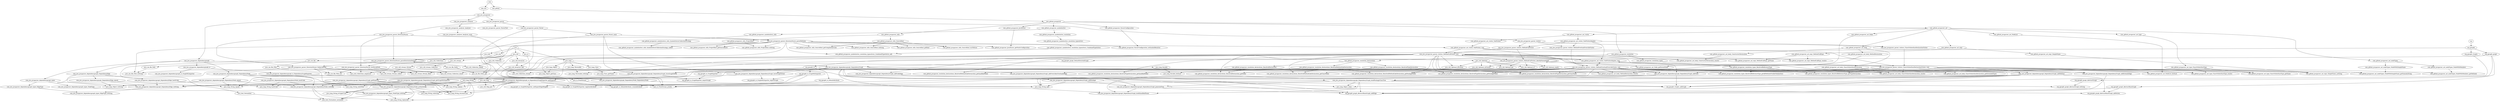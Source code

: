 digraph "" {
	com -> com_jwu	 [_graphml_id=1];
	com -> com_github	 [_graphml_id=45];
	com_jwu -> com_jwu_javaparser	 [_graphml_id=2];
	com_jwu_javaparser -> com_jwu_javaparser_parser	 [_graphml_id=3];
	com_jwu_javaparser -> com_jwu_javaparser_dependencygraph	 [_graphml_id=8];
	com_jwu_javaparser -> com_jwu_javaparser_analyser	 [_graphml_id=389];
	com_jwu_javaparser_parser -> com_jwu_javaparser_parser_ParserTest	 [_graphml_id=4];
	com_jwu_javaparser_parser -> com_jwu_javaparser_parser_visitors	 [_graphml_id=50];
	com_jwu_javaparser_parser -> com_jwu_javaparser_parser_DirectoryParser	 [_graphml_id=134];
	com_jwu_javaparser_parser -> com_jwu_javaparser_parser_Parser	 [_graphml_id=242];
	java -> java_text	 [_graphml_id=5];
	java -> java_lang	 [_graphml_id=13];
	java -> java_util	 [_graphml_id=54];
	java -> java_io	 [_graphml_id=70];
	java -> java_nio	 [_graphml_id=141];
	java_text -> java_text_Normalizer	 [_graphml_id=6];
	java_text_Normalizer -> java_text_Normalizer_normalize	 [_graphml_id=7];
	com_jwu_javaparser_dependencygraph -> com_jwu_javaparser_dependencygraph_types	 [_graphml_id=9];
	com_jwu_javaparser_dependencygraph -> com_jwu_javaparser_dependencygraph_DependencyNode	 [_graphml_id=18];
	com_jwu_javaparser_dependencygraph -> com_jwu_javaparser_dependencygraph_DependencyGraph	 [_graphml_id=100];
	com_jwu_javaparser_dependencygraph -> com_jwu_javaparser_dependencygraph_DependencyEdge	 [_graphml_id=300];
	com_jwu_javaparser_dependencygraph -> com_jwu_javaparser_dependencygraph_io	 [_graphml_id=310];
	com_jwu_javaparser_dependencygraph_types -> com_jwu_javaparser_dependencygraph_types_NodeType	 [_graphml_id=10];
	com_jwu_javaparser_dependencygraph_types -> com_jwu_javaparser_dependencygraph_types_EdgeType	 [_graphml_id=379];
	com_jwu_javaparser_dependencygraph_types_NodeType -> com_jwu_javaparser_dependencygraph_types_NodeType_toString	 [_graphml_id=11];
	com_jwu_javaparser_dependencygraph_types_NodeType_toString -> java_text_Normalizer_normalize	 [_graphml_id=12];
	com_jwu_javaparser_dependencygraph_types_NodeType_toString -> java_lang_String_replaceAll	 [_graphml_id=16];
	java_lang -> java_lang_String	 [_graphml_id=14];
	java_lang -> java_lang_Object	 [_graphml_id=38];
	java_lang -> java_lang_Throwable	 [_graphml_id=74];
	java_lang -> java_lang_Class	 [_graphml_id=90];
	java_lang -> java_lang_Iterable	 [_graphml_id=369];
	java_lang_String -> java_lang_String_replaceAll	 [_graphml_id=15];
	java_lang_String -> java_lang_String_split	 [_graphml_id=17];
	java_lang_String -> java_lang_String_substring	 [_graphml_id=28];
	java_lang_String -> java_lang_String_toUpperCase	 [_graphml_id=30];
	java_lang_String -> java_lang_String_toLowerCase	 [_graphml_id=32];
	java_lang_String -> java_lang_String_hashCode	 [_graphml_id=36];
	java_lang_String -> java_lang_String_equals	 [_graphml_id=43];
	java_lang_String -> java_lang_String_endsWith	 [_graphml_id=146];
	java_lang_String -> java_lang_String_replace	 [_graphml_id=297];
	com_jwu_javaparser_dependencygraph_DependencyNode -> com_jwu_javaparser_dependencygraph_DependencyNode_DependencyNode	 [_graphml_id=19];
	com_jwu_javaparser_dependencygraph_DependencyNode -> com_jwu_javaparser_dependencygraph_DependencyNode_toString	 [_graphml_id=21];
	com_jwu_javaparser_dependencygraph_DependencyNode -> com_jwu_javaparser_dependencygraph_DependencyNode_prettyString	 [_graphml_id=24];
	com_jwu_javaparser_dependencygraph_DependencyNode -> com_jwu_javaparser_dependencygraph_DependencyNode_hashCode	 [_graphml_id=34];
	com_jwu_javaparser_dependencygraph_DependencyNode -> com_jwu_javaparser_dependencygraph_DependencyNode_equals	 [_graphml_id=40];
	com_jwu_javaparser_dependencygraph_DependencyNode_DependencyNode -> java_lang_String_split	 [_graphml_id=20];
	com_jwu_javaparser_dependencygraph_DependencyNode_toString -> java_text_Normalizer_normalize	 [_graphml_id=22];
	com_jwu_javaparser_dependencygraph_DependencyNode_toString -> java_lang_String_replaceAll	 [_graphml_id=23];
	com_jwu_javaparser_dependencygraph_DependencyNode_prettyString -> java_text_Normalizer_normalize	 [_graphml_id=26];
	com_jwu_javaparser_dependencygraph_DependencyNode_prettyString -> com_jwu_javaparser_dependencygraph_types_NodeType_toString	 [_graphml_id=25];
	com_jwu_javaparser_dependencygraph_DependencyNode_prettyString -> java_lang_String_replaceAll	 [_graphml_id=27];
	com_jwu_javaparser_dependencygraph_DependencyNode_prettyString -> java_lang_String_substring	 [_graphml_id=29];
	com_jwu_javaparser_dependencygraph_DependencyNode_prettyString -> java_lang_String_toUpperCase	 [_graphml_id=31];
	com_jwu_javaparser_dependencygraph_DependencyNode_prettyString -> java_lang_String_toLowerCase	 [_graphml_id=33];
	com_jwu_javaparser_dependencygraph_DependencyNode_hashCode -> com_jwu_javaparser_dependencygraph_DependencyNode_toString	 [_graphml_id=35];
	com_jwu_javaparser_dependencygraph_DependencyNode_hashCode -> java_lang_String_hashCode	 [_graphml_id=37];
	java_lang_Object -> java_lang_Object_toString	 [_graphml_id=39];
	java_lang_Object -> java_lang_Object_getClass	 [_graphml_id=88];
	java_lang_Object -> java_lang_Object_clone	 [_graphml_id=270];
	com_jwu_javaparser_dependencygraph_DependencyNode_equals -> com_jwu_javaparser_dependencygraph_DependencyNode_toString	 [_graphml_id=42];
	com_jwu_javaparser_dependencygraph_DependencyNode_equals -> java_lang_Object_toString	 [_graphml_id=41];
	com_jwu_javaparser_dependencygraph_DependencyNode_equals -> java_lang_String_equals	 [_graphml_id=44];
	com_github -> com_github_javaparser	 [_graphml_id=46];
	com_github_javaparser -> com_github_javaparser_ast	 [_graphml_id=47];
	com_github_javaparser -> com_github_javaparser_resolution	 [_graphml_id=83];
	com_github_javaparser -> com_github_javaparser_symbolsolver	 [_graphml_id=169];
	com_github_javaparser -> com_github_javaparser_utils	 [_graphml_id=183];
	com_github_javaparser -> com_github_javaparser_JavaParser	 [_graphml_id=194];
	com_github_javaparser -> com_github_javaparser_ParserConfiguration	 [_graphml_id=197];
	com_github_javaparser_ast -> com_github_javaparser_ast_Node	 [_graphml_id=48];
	com_github_javaparser_ast -> com_github_javaparser_ast_visitor	 [_graphml_id=65];
	com_github_javaparser_ast -> com_github_javaparser_ast_expr	 [_graphml_id=77];
	com_github_javaparser_ast -> com_github_javaparser_ast_body	 [_graphml_id=103];
	com_github_javaparser_ast -> com_github_javaparser_ast_nodeTypes	 [_graphml_id=209];
	com_github_javaparser_ast -> com_github_javaparser_ast_type	 [_graphml_id=219];
	com_github_javaparser_ast -> com_github_javaparser_ast_NodeList	 [_graphml_id=234];
	com_github_javaparser_ast_Node -> com_github_javaparser_ast_Node_getParentNode	 [_graphml_id=49];
	com_jwu_javaparser_parser_visitors -> com_jwu_javaparser_parser_visitors_MethodCallVisitor	 [_graphml_id=51];
	com_jwu_javaparser_parser_visitors -> com_jwu_javaparser_parser_visitors_ClassOrInterfaceDeclarationVisitor	 [_graphml_id=205];
	com_jwu_javaparser_parser_visitors -> com_jwu_javaparser_parser_visitors_MethodOverloadOverrideVisitor	 [_graphml_id=340];
	com_jwu_javaparser_parser_visitors_MethodCallVisitor -> com_jwu_javaparser_parser_visitors_MethodCallVisitor_identifyParentNode	 [_graphml_id=52];
	com_jwu_javaparser_parser_visitors_MethodCallVisitor -> com_jwu_javaparser_parser_visitors_MethodCallVisitor_visit	 [_graphml_id=68];
	com_jwu_javaparser_parser_visitors_MethodCallVisitor_identifyParentNode -> com_github_javaparser_ast_Node_getParentNode	 [_graphml_id=53];
	com_jwu_javaparser_parser_visitors_MethodCallVisitor_identifyParentNode -> com_jwu_javaparser_parser_visitors_MethodCallVisitor_identifyParentNode	 [_graphml_id=62];
	com_jwu_javaparser_parser_visitors_MethodCallVisitor_identifyParentNode -> java_util_Optional_isPresent	 [_graphml_id=57];
	com_jwu_javaparser_parser_visitors_MethodCallVisitor_identifyParentNode -> java_util_Optional_get	 [_graphml_id=59];
	com_jwu_javaparser_parser_visitors_MethodCallVisitor_identifyParentNode -> java_util_Optional_of	 [_graphml_id=61];
	com_jwu_javaparser_parser_visitors_MethodCallVisitor_identifyParentNode -> java_util_Optional_empty	 [_graphml_id=64];
	java_util -> java_util_Optional	 [_graphml_id=55];
	java_util -> java_util_Collections	 [_graphml_id=132];
	java_util -> java_util_stream	 [_graphml_id=137];
	java_util -> java_util_Collection	 [_graphml_id=166];
	java_util -> java_util_ArrayList	 [_graphml_id=244];
	java_util -> java_util_Map	 [_graphml_id=333];
	java_util_Optional -> java_util_Optional_isPresent	 [_graphml_id=56];
	java_util_Optional -> java_util_Optional_get	 [_graphml_id=58];
	java_util_Optional -> java_util_Optional_of	 [_graphml_id=60];
	java_util_Optional -> java_util_Optional_empty	 [_graphml_id=63];
	java_util_Optional -> java_util_Optional_ifPresent	 [_graphml_id=125];
	com_github_javaparser_ast_visitor -> com_github_javaparser_ast_visitor_VoidVisitorAdapter	 [_graphml_id=66];
	com_github_javaparser_ast_visitor -> com_github_javaparser_ast_visitor_VoidVisitor	 [_graphml_id=129];
	com_github_javaparser_ast_visitor_VoidVisitorAdapter -> com_jwu_javaparser_parser_visitors_MethodCallVisitor	 [_graphml_id=127];
	com_github_javaparser_ast_visitor_VoidVisitorAdapter -> com_github_javaparser_ast_visitor_VoidVisitorAdapter_visit	 [_graphml_id=67];
	com_github_javaparser_ast_visitor_VoidVisitorAdapter -> com_jwu_javaparser_parser_visitors_ClassOrInterfaceDeclarationVisitor	 [_graphml_id=237];
	com_github_javaparser_ast_visitor_VoidVisitorAdapter -> com_jwu_javaparser_parser_visitors_MethodOverloadOverrideVisitor	 [_graphml_id=375];
	com_github_javaparser_ast_visitor_VoidVisitorAdapter_visit -> com_jwu_javaparser_parser_visitors_MethodCallVisitor_visit	 [_graphml_id=128];
	com_github_javaparser_ast_visitor_VoidVisitorAdapter_visit -> com_jwu_javaparser_parser_visitors_ClassOrInterfaceDeclarationVisitor_visit	 [_graphml_id=238];
	com_github_javaparser_ast_visitor_VoidVisitorAdapter_visit -> com_jwu_javaparser_parser_visitors_MethodOverloadOverrideVisitor_visit	 [_graphml_id=376];
	com_jwu_javaparser_parser_visitors_MethodCallVisitor_visit -> com_jwu_javaparser_parser_visitors_MethodCallVisitor_identifyParentNode	 [_graphml_id=124];
	com_jwu_javaparser_parser_visitors_MethodCallVisitor_visit -> com_github_javaparser_ast_visitor_VoidVisitorAdapter_visit	 [_graphml_id=69];
	com_jwu_javaparser_parser_visitors_MethodCallVisitor_visit -> java_io_PrintStream_println	 [_graphml_id=73];
	com_jwu_javaparser_parser_visitors_MethodCallVisitor_visit -> java_lang_Throwable_toString	 [_graphml_id=76];
	com_jwu_javaparser_parser_visitors_MethodCallVisitor_visit -> com_github_javaparser_ast_expr_MethodCallExpr_getName	 [_graphml_id=80];
	com_jwu_javaparser_parser_visitors_MethodCallVisitor_visit -> com_github_javaparser_ast_expr_MethodCallExpr_resolve	 [_graphml_id=82];
	com_jwu_javaparser_parser_visitors_MethodCallVisitor_visit -> com_github_javaparser_resolution_declarations_ResolvedMethodLikeDeclaration_getQualifiedName	 [_graphml_id=87];
	com_jwu_javaparser_parser_visitors_MethodCallVisitor_visit -> java_lang_Object_getClass	 [_graphml_id=89];
	com_jwu_javaparser_parser_visitors_MethodCallVisitor_visit -> java_lang_Class_getName	 [_graphml_id=92];
	com_jwu_javaparser_parser_visitors_MethodCallVisitor_visit -> com_github_javaparser_resolution_declarations_ResolvedDeclaration_getName	 [_graphml_id=95];
	com_jwu_javaparser_parser_visitors_MethodCallVisitor_visit -> com_github_javaparser_resolution_declarations_ResolvedMethodLikeDeclaration_getClassName	 [_graphml_id=97];
	com_jwu_javaparser_parser_visitors_MethodCallVisitor_visit -> com_github_javaparser_resolution_declarations_ResolvedMethodLikeDeclaration_getPackageName	 [_graphml_id=99];
	com_jwu_javaparser_parser_visitors_MethodCallVisitor_visit -> com_jwu_javaparser_dependencygraph_DependencyGraph_addMethod	 [_graphml_id=102];
	com_jwu_javaparser_parser_visitors_MethodCallVisitor_visit -> com_github_javaparser_ast_body_ConstructorDeclaration_resolve	 [_graphml_id=106];
	com_jwu_javaparser_parser_visitors_MethodCallVisitor_visit -> com_jwu_javaparser_dependencygraph_DependencyGraph_addCallsEdge	 [_graphml_id=108];
	com_jwu_javaparser_parser_visitors_MethodCallVisitor_visit -> com_github_javaparser_ast_body_ClassOrInterfaceDeclaration_resolve	 [_graphml_id=111];
	com_jwu_javaparser_parser_visitors_MethodCallVisitor_visit -> com_github_javaparser_resolution_declarations_ResolvedTypeDeclaration_getPackageName	 [_graphml_id=114];
	com_jwu_javaparser_parser_visitors_MethodCallVisitor_visit -> com_github_javaparser_resolution_declarations_ResolvedTypeDeclaration_getClassName	 [_graphml_id=116];
	com_jwu_javaparser_parser_visitors_MethodCallVisitor_visit -> com_jwu_javaparser_dependencygraph_DependencyGraph_addClass	 [_graphml_id=118];
	com_jwu_javaparser_parser_visitors_MethodCallVisitor_visit -> com_github_javaparser_resolution_declarations_ResolvedTypeDeclaration_getQualifiedName	 [_graphml_id=120];
	com_jwu_javaparser_parser_visitors_MethodCallVisitor_visit -> com_github_javaparser_ast_body_MethodDeclaration_resolve	 [_graphml_id=123];
	com_jwu_javaparser_parser_visitors_MethodCallVisitor_visit -> java_util_Optional_ifPresent	 [_graphml_id=126];
	java_io -> java_io_PrintStream	 [_graphml_id=71];
	java_io_PrintStream -> java_io_PrintStream_println	 [_graphml_id=72];
	java_lang_Throwable -> java_lang_Throwable_toString	 [_graphml_id=75];
	com_github_javaparser_ast_expr -> com_github_javaparser_ast_expr_MethodCallExpr	 [_graphml_id=78];
	com_github_javaparser_ast_expr -> com_github_javaparser_ast_expr_SimpleName	 [_graphml_id=223];
	com_github_javaparser_ast_expr_MethodCallExpr -> com_github_javaparser_ast_expr_MethodCallExpr_getName	 [_graphml_id=79];
	com_github_javaparser_ast_expr_MethodCallExpr -> com_github_javaparser_ast_expr_MethodCallExpr_resolve	 [_graphml_id=81];
	com_github_javaparser_resolution -> com_github_javaparser_resolution_declarations	 [_graphml_id=84];
	com_github_javaparser_resolution -> com_github_javaparser_resolution_types	 [_graphml_id=228];
	com_github_javaparser_resolution_declarations -> com_github_javaparser_resolution_declarations_ResolvedMethodLikeDeclaration	 [_graphml_id=85];
	com_github_javaparser_resolution_declarations -> com_github_javaparser_resolution_declarations_ResolvedDeclaration	 [_graphml_id=93];
	com_github_javaparser_resolution_declarations -> com_github_javaparser_resolution_declarations_ResolvedTypeDeclaration	 [_graphml_id=112];
	com_github_javaparser_resolution_declarations_ResolvedMethodLikeDeclaration -> com_github_javaparser_resolution_declarations_ResolvedMethodLikeDeclaration_getQualifiedName	 [_graphml_id=86];
	com_github_javaparser_resolution_declarations_ResolvedMethodLikeDeclaration -> com_github_javaparser_resolution_declarations_ResolvedMethodLikeDeclaration_getClassName	 [_graphml_id=96];
	com_github_javaparser_resolution_declarations_ResolvedMethodLikeDeclaration -> com_github_javaparser_resolution_declarations_ResolvedMethodLikeDeclaration_getPackageName	 [_graphml_id=98];
	java_lang_Class -> java_lang_Class_getName	 [_graphml_id=91];
	com_github_javaparser_resolution_declarations_ResolvedDeclaration -> com_github_javaparser_resolution_declarations_ResolvedDeclaration_getName	 [_graphml_id=94];
	com_jwu_javaparser_dependencygraph_DependencyGraph -> com_jwu_javaparser_dependencygraph_DependencyGraph_addMethod	 [_graphml_id=101];
	com_jwu_javaparser_dependencygraph_DependencyGraph -> com_jwu_javaparser_dependencygraph_DependencyGraph_addCallsEdge	 [_graphml_id=107];
	com_jwu_javaparser_dependencygraph_DependencyGraph -> com_jwu_javaparser_dependencygraph_DependencyGraph_addClass	 [_graphml_id=117];
	com_jwu_javaparser_dependencygraph_DependencyGraph -> com_jwu_javaparser_dependencygraph_DependencyGraph_addExtendsEdge	 [_graphml_id=232];
	com_jwu_javaparser_dependencygraph_DependencyGraph -> com_jwu_javaparser_dependencygraph_DependencyGraph_SaveGraphToFile	 [_graphml_id=250];
	com_jwu_javaparser_dependencygraph_DependencyGraph -> com_jwu_javaparser_dependencygraph_DependencyGraph_SaveGraphToGml	 [_graphml_id=252];
	com_jwu_javaparser_dependencygraph_DependencyGraph -> com_jwu_javaparser_dependencygraph_DependencyGraph_buildQualifiedName	 [_graphml_id=254];
	com_jwu_javaparser_dependencygraph_DependencyGraph -> com_jwu_javaparser_dependencygraph_DependencyGraph_generateTree	 [_graphml_id=255];
	com_jwu_javaparser_dependencygraph_DependencyGraph -> com_jwu_javaparser_dependencygraph_DependencyGraph_addPackage	 [_graphml_id=264];
	com_jwu_javaparser_dependencygraph_DependencyGraph -> com_jwu_javaparser_dependencygraph_DependencyGraph_buildPackageClassTree	 [_graphml_id=271];
	com_jwu_javaparser_dependencygraph_DependencyGraph -> com_jwu_javaparser_dependencygraph_DependencyGraph_addOverridesOverloadsEdge	 [_graphml_id=293];
	com_jwu_javaparser_dependencygraph_DependencyGraph -> com_jwu_javaparser_dependencygraph_DependencyGraph_getGraphMLExporter	 [_graphml_id=295];
	com_jwu_javaparser_dependencygraph_DependencyGraph -> com_jwu_javaparser_dependencygraph_DependencyGraph_getExporter	 [_graphml_id=304];
	com_jwu_javaparser_dependencygraph_DependencyGraph_addMethod -> java_lang_String_split	 [_graphml_id=284];
	com_jwu_javaparser_dependencygraph_DependencyGraph_addMethod -> com_jwu_javaparser_dependencygraph_DependencyGraph_buildQualifiedName	 [_graphml_id=288];
	com_jwu_javaparser_dependencygraph_DependencyGraph_addMethod -> org_jgrapht_graph_AbstractBaseGraph_addVertex	 [_graphml_id=287];
	com_jwu_javaparser_dependencygraph_DependencyGraph_addMethod -> org_jgrapht_graph_AbstractBaseGraph_addEdge	 [_graphml_id=289];
	com_jwu_javaparser_dependencygraph_DependencyGraph_addMethod -> org_jgrapht_Graphs_addGraph	 [_graphml_id=290];
	com_jwu_javaparser_dependencygraph_DependencyGraph_addMethod -> java_lang_Object_clone	 [_graphml_id=285];
	com_jwu_javaparser_dependencygraph_DependencyGraph_addMethod -> com_jwu_javaparser_dependencygraph_DependencyGraph_buildPackageClassTree	 [_graphml_id=286];
	com_github_javaparser_ast_body -> com_github_javaparser_ast_body_ConstructorDeclaration	 [_graphml_id=104];
	com_github_javaparser_ast_body -> com_github_javaparser_ast_body_ClassOrInterfaceDeclaration	 [_graphml_id=109];
	com_github_javaparser_ast_body -> com_github_javaparser_ast_body_MethodDeclaration	 [_graphml_id=121];
	com_github_javaparser_ast_body_ConstructorDeclaration -> com_github_javaparser_ast_body_ConstructorDeclaration_resolve	 [_graphml_id=105];
	com_jwu_javaparser_dependencygraph_DependencyGraph_addCallsEdge -> org_jgrapht_graph_AbstractBaseGraph_addEdge	 [_graphml_id=291];
	com_github_javaparser_ast_body_ClassOrInterfaceDeclaration -> com_github_javaparser_ast_body_ClassOrInterfaceDeclaration_resolve	 [_graphml_id=110];
	com_github_javaparser_ast_body_ClassOrInterfaceDeclaration -> com_github_javaparser_ast_body_ClassOrInterfaceDeclaration_getExtendedTypes	 [_graphml_id=217];
	com_github_javaparser_resolution_declarations_ResolvedTypeDeclaration -> com_github_javaparser_resolution_declarations_ResolvedTypeDeclaration_getPackageName	 [_graphml_id=113];
	com_github_javaparser_resolution_declarations_ResolvedTypeDeclaration -> com_github_javaparser_resolution_declarations_ResolvedTypeDeclaration_getClassName	 [_graphml_id=115];
	com_github_javaparser_resolution_declarations_ResolvedTypeDeclaration -> com_github_javaparser_resolution_declarations_ResolvedTypeDeclaration_getQualifiedName	 [_graphml_id=119];
	com_jwu_javaparser_dependencygraph_DependencyGraph_addClass -> java_lang_String_split	 [_graphml_id=281];
	com_jwu_javaparser_dependencygraph_DependencyGraph_addClass -> org_jgrapht_Graphs_addGraph	 [_graphml_id=283];
	com_jwu_javaparser_dependencygraph_DependencyGraph_addClass -> com_jwu_javaparser_dependencygraph_DependencyGraph_buildPackageClassTree	 [_graphml_id=282];
	com_github_javaparser_ast_body_MethodDeclaration -> com_github_javaparser_ast_body_MethodDeclaration_resolve	 [_graphml_id=122];
	com_github_javaparser_ast_visitor_VoidVisitor -> com_github_javaparser_ast_visitor_VoidVisitor_visit	 [_graphml_id=130];
	com_github_javaparser_ast_visitor_VoidVisitor_visit -> com_jwu_javaparser_parser_visitors_MethodCallVisitor_visit	 [_graphml_id=131];
	com_github_javaparser_ast_visitor_VoidVisitor_visit -> com_jwu_javaparser_parser_visitors_ClassOrInterfaceDeclarationVisitor_visit	 [_graphml_id=239];
	com_github_javaparser_ast_visitor_VoidVisitor_visit -> com_jwu_javaparser_parser_visitors_MethodOverloadOverrideVisitor_visit	 [_graphml_id=377];
	java_util_Collections -> java_util_Collections_emptyList	 [_graphml_id=133];
	com_jwu_javaparser_parser_DirectoryParser -> com_jwu_javaparser_parser_DirectoryParser_listJarsAtPath	 [_graphml_id=135];
	com_jwu_javaparser_parser_DirectoryParser -> com_jwu_javaparser_parser_DirectoryParser_listDirsAtPath	 [_graphml_id=156];
	com_jwu_javaparser_parser_DirectoryParser -> com_jwu_javaparser_parser_DirectoryParser_parseDirectoriesForJars	 [_graphml_id=162];
	com_jwu_javaparser_parser_DirectoryParser -> com_jwu_javaparser_parser_DirectoryParser_parseMethods	 [_graphml_id=174];
	com_jwu_javaparser_parser_DirectoryParser_listJarsAtPath -> java_util_Collections_emptyList	 [_graphml_id=136];
	com_jwu_javaparser_parser_DirectoryParser_listJarsAtPath -> java_util_stream_Collectors_toList	 [_graphml_id=140];
	com_jwu_javaparser_parser_DirectoryParser_listJarsAtPath -> java_nio_file_Path_toString	 [_graphml_id=145];
	com_jwu_javaparser_parser_DirectoryParser_listJarsAtPath -> java_lang_String_endsWith	 [_graphml_id=147];
	com_jwu_javaparser_parser_DirectoryParser_listJarsAtPath -> java_nio_file_Files_list	 [_graphml_id=150];
	com_jwu_javaparser_parser_DirectoryParser_listJarsAtPath -> java_util_stream_Stream_filter	 [_graphml_id=153];
	com_jwu_javaparser_parser_DirectoryParser_listJarsAtPath -> java_util_stream_Stream_collect	 [_graphml_id=155];
	java_util_stream -> java_util_stream_Collectors	 [_graphml_id=138];
	java_util_stream -> java_util_stream_Stream	 [_graphml_id=151];
	java_util_stream_Collectors -> java_util_stream_Collectors_toList	 [_graphml_id=139];
	java_nio -> java_nio_file	 [_graphml_id=142];
	java_nio_file -> java_nio_file_Path	 [_graphml_id=143];
	java_nio_file -> java_nio_file_Files	 [_graphml_id=148];
	java_nio_file -> java_nio_file_Paths	 [_graphml_id=240];
	java_nio_file_Path -> java_nio_file_Path_toString	 [_graphml_id=144];
	java_nio_file_Files -> java_nio_file_Files_list	 [_graphml_id=149];
	java_util_stream_Stream -> java_util_stream_Stream_filter	 [_graphml_id=152];
	java_util_stream_Stream -> java_util_stream_Stream_collect	 [_graphml_id=154];
	com_jwu_javaparser_parser_DirectoryParser_listDirsAtPath -> java_util_Collections_emptyList	 [_graphml_id=157];
	com_jwu_javaparser_parser_DirectoryParser_listDirsAtPath -> java_util_stream_Collectors_toList	 [_graphml_id=158];
	com_jwu_javaparser_parser_DirectoryParser_listDirsAtPath -> java_nio_file_Files_list	 [_graphml_id=159];
	com_jwu_javaparser_parser_DirectoryParser_listDirsAtPath -> java_util_stream_Stream_filter	 [_graphml_id=160];
	com_jwu_javaparser_parser_DirectoryParser_listDirsAtPath -> java_util_stream_Stream_collect	 [_graphml_id=161];
	com_jwu_javaparser_parser_DirectoryParser_parseDirectoriesForJars -> com_jwu_javaparser_parser_DirectoryParser_listJarsAtPath	 [_graphml_id=163];
	com_jwu_javaparser_parser_DirectoryParser_parseDirectoriesForJars -> com_jwu_javaparser_parser_DirectoryParser_listDirsAtPath	 [_graphml_id=164];
	com_jwu_javaparser_parser_DirectoryParser_parseDirectoriesForJars -> com_jwu_javaparser_parser_DirectoryParser_parseDirectoriesForJars	 [_graphml_id=165];
	com_jwu_javaparser_parser_DirectoryParser_parseDirectoriesForJars -> java_util_Collection_addAll	 [_graphml_id=168];
	java_util_Collection -> java_util_Collection_addAll	 [_graphml_id=167];
	java_util_Collection -> java_util_Collection_stream	 [_graphml_id=365];
	com_github_javaparser_symbolsolver -> com_github_javaparser_symbolsolver_resolution	 [_graphml_id=170];
	com_github_javaparser_symbolsolver -> com_github_javaparser_symbolsolver_utils	 [_graphml_id=179];
	com_github_javaparser_symbolsolver_resolution -> com_github_javaparser_symbolsolver_resolution_typesolvers	 [_graphml_id=171];
	com_github_javaparser_symbolsolver_resolution_typesolvers -> com_github_javaparser_symbolsolver_resolution_typesolvers_CombinedTypeSolver	 [_graphml_id=172];
	com_github_javaparser_symbolsolver_resolution_typesolvers_CombinedTypeSolver -> com_github_javaparser_symbolsolver_resolution_typesolvers_CombinedTypeSolver_add	 [_graphml_id=173];
	com_jwu_javaparser_parser_DirectoryParser_parseMethods -> java_io_PrintStream_println	 [_graphml_id=177];
	com_jwu_javaparser_parser_DirectoryParser_parseMethods -> com_github_javaparser_ast_visitor_VoidVisitor_visit	 [_graphml_id=202];
	com_jwu_javaparser_parser_DirectoryParser_parseMethods -> java_nio_file_Path_toString	 [_graphml_id=176];
	com_jwu_javaparser_parser_DirectoryParser_parseMethods -> com_jwu_javaparser_parser_DirectoryParser_parseDirectoriesForJars	 [_graphml_id=178];
	com_jwu_javaparser_parser_DirectoryParser_parseMethods -> com_github_javaparser_symbolsolver_resolution_typesolvers_CombinedTypeSolver_add	 [_graphml_id=175];
	com_jwu_javaparser_parser_DirectoryParser_parseMethods -> com_github_javaparser_symbolsolver_utils_SymbolSolverCollectionStrategy_collect	 [_graphml_id=182];
	com_jwu_javaparser_parser_DirectoryParser_parseMethods -> com_github_javaparser_utils_ProjectRoot_toString	 [_graphml_id=186];
	com_jwu_javaparser_parser_DirectoryParser_parseMethods -> com_github_javaparser_utils_SourceRoot_toString	 [_graphml_id=189];
	com_jwu_javaparser_parser_DirectoryParser_parseMethods -> com_github_javaparser_utils_SourceRoot_getRoot	 [_graphml_id=191];
	com_jwu_javaparser_parser_DirectoryParser_parseMethods -> com_github_javaparser_utils_ProjectRoot_getSourceRoots	 [_graphml_id=193];
	com_jwu_javaparser_parser_DirectoryParser_parseMethods -> com_github_javaparser_JavaParser_getStaticConfiguration	 [_graphml_id=196];
	com_jwu_javaparser_parser_DirectoryParser_parseMethods -> com_github_javaparser_ParserConfiguration_setSymbolResolver	 [_graphml_id=199];
	com_jwu_javaparser_parser_DirectoryParser_parseMethods -> com_github_javaparser_utils_SourceRoot_tryToParse	 [_graphml_id=201];
	com_jwu_javaparser_parser_DirectoryParser_parseMethods -> com_github_javaparser_utils_SourceRoot_getCompilationUnits	 [_graphml_id=204];
	com_github_javaparser_symbolsolver_utils -> com_github_javaparser_symbolsolver_utils_SymbolSolverCollectionStrategy	 [_graphml_id=180];
	com_github_javaparser_symbolsolver_utils_SymbolSolverCollectionStrategy -> com_github_javaparser_symbolsolver_utils_SymbolSolverCollectionStrategy_collect	 [_graphml_id=181];
	com_github_javaparser_utils -> com_github_javaparser_utils_ProjectRoot	 [_graphml_id=184];
	com_github_javaparser_utils -> com_github_javaparser_utils_SourceRoot	 [_graphml_id=187];
	com_github_javaparser_utils_ProjectRoot -> com_github_javaparser_utils_ProjectRoot_toString	 [_graphml_id=185];
	com_github_javaparser_utils_ProjectRoot -> com_github_javaparser_utils_ProjectRoot_getSourceRoots	 [_graphml_id=192];
	com_github_javaparser_utils_SourceRoot -> com_github_javaparser_utils_SourceRoot_toString	 [_graphml_id=188];
	com_github_javaparser_utils_SourceRoot -> com_github_javaparser_utils_SourceRoot_getRoot	 [_graphml_id=190];
	com_github_javaparser_utils_SourceRoot -> com_github_javaparser_utils_SourceRoot_tryToParse	 [_graphml_id=200];
	com_github_javaparser_utils_SourceRoot -> com_github_javaparser_utils_SourceRoot_getCompilationUnits	 [_graphml_id=203];
	com_github_javaparser_JavaParser -> com_github_javaparser_JavaParser_getStaticConfiguration	 [_graphml_id=195];
	com_github_javaparser_ParserConfiguration -> com_github_javaparser_ParserConfiguration_setSymbolResolver	 [_graphml_id=198];
	com_jwu_javaparser_parser_visitors_ClassOrInterfaceDeclarationVisitor -> com_jwu_javaparser_parser_visitors_ClassOrInterfaceDeclarationVisitor_visit	 [_graphml_id=206];
	com_jwu_javaparser_parser_visitors_ClassOrInterfaceDeclarationVisitor_visit -> com_github_javaparser_ast_visitor_VoidVisitorAdapter_visit	 [_graphml_id=208];
	com_jwu_javaparser_parser_visitors_ClassOrInterfaceDeclarationVisitor_visit -> java_io_PrintStream_println	 [_graphml_id=207];
	com_jwu_javaparser_parser_visitors_ClassOrInterfaceDeclarationVisitor_visit -> com_github_javaparser_ast_body_ClassOrInterfaceDeclaration_resolve	 [_graphml_id=213];
	com_jwu_javaparser_parser_visitors_ClassOrInterfaceDeclarationVisitor_visit -> com_github_javaparser_resolution_declarations_ResolvedTypeDeclaration_getPackageName	 [_graphml_id=214];
	com_jwu_javaparser_parser_visitors_ClassOrInterfaceDeclarationVisitor_visit -> com_github_javaparser_resolution_declarations_ResolvedTypeDeclaration_getClassName	 [_graphml_id=215];
	com_jwu_javaparser_parser_visitors_ClassOrInterfaceDeclarationVisitor_visit -> com_jwu_javaparser_dependencygraph_DependencyGraph_addClass	 [_graphml_id=216];
	com_jwu_javaparser_parser_visitors_ClassOrInterfaceDeclarationVisitor_visit -> com_github_javaparser_ast_nodeTypes_NodeWithSimpleName_getNameAsString	 [_graphml_id=212];
	com_jwu_javaparser_parser_visitors_ClassOrInterfaceDeclarationVisitor_visit -> com_github_javaparser_ast_body_ClassOrInterfaceDeclaration_getExtendedTypes	 [_graphml_id=218];
	com_jwu_javaparser_parser_visitors_ClassOrInterfaceDeclarationVisitor_visit -> com_github_javaparser_ast_type_ClassOrInterfaceType_getName	 [_graphml_id=222];
	com_jwu_javaparser_parser_visitors_ClassOrInterfaceDeclarationVisitor_visit -> com_github_javaparser_ast_expr_SimpleName_asString	 [_graphml_id=225];
	com_jwu_javaparser_parser_visitors_ClassOrInterfaceDeclarationVisitor_visit -> com_github_javaparser_ast_type_ClassOrInterfaceType_resolve	 [_graphml_id=227];
	com_jwu_javaparser_parser_visitors_ClassOrInterfaceDeclarationVisitor_visit -> com_github_javaparser_resolution_types_ResolvedReferenceType_getTypeDeclaration	 [_graphml_id=231];
	com_jwu_javaparser_parser_visitors_ClassOrInterfaceDeclarationVisitor_visit -> com_jwu_javaparser_dependencygraph_DependencyGraph_addExtendsEdge	 [_graphml_id=233];
	com_jwu_javaparser_parser_visitors_ClassOrInterfaceDeclarationVisitor_visit -> com_github_javaparser_ast_NodeList_forEach	 [_graphml_id=236];
	com_github_javaparser_ast_nodeTypes -> com_github_javaparser_ast_nodeTypes_NodeWithSimpleName	 [_graphml_id=210];
	com_github_javaparser_ast_nodeTypes -> com_github_javaparser_ast_nodeTypes_NodeWithMembers	 [_graphml_id=349];
	com_github_javaparser_ast_nodeTypes_NodeWithSimpleName -> com_github_javaparser_ast_nodeTypes_NodeWithSimpleName_getNameAsString	 [_graphml_id=211];
	com_github_javaparser_ast_type -> com_github_javaparser_ast_type_ClassOrInterfaceType	 [_graphml_id=220];
	com_github_javaparser_ast_type_ClassOrInterfaceType -> com_github_javaparser_ast_type_ClassOrInterfaceType_getName	 [_graphml_id=221];
	com_github_javaparser_ast_type_ClassOrInterfaceType -> com_github_javaparser_ast_type_ClassOrInterfaceType_resolve	 [_graphml_id=226];
	com_github_javaparser_ast_expr_SimpleName -> com_github_javaparser_ast_expr_SimpleName_asString	 [_graphml_id=224];
	com_github_javaparser_resolution_types -> com_github_javaparser_resolution_types_ResolvedReferenceType	 [_graphml_id=229];
	com_github_javaparser_resolution_types_ResolvedReferenceType -> com_github_javaparser_resolution_types_ResolvedReferenceType_getTypeDeclaration	 [_graphml_id=230];
	com_github_javaparser_resolution_types_ResolvedReferenceType -> com_github_javaparser_resolution_types_ResolvedReferenceType_getAllMethodsVisibleToInheritors	 [_graphml_id=372];
	com_jwu_javaparser_dependencygraph_DependencyGraph_addExtendsEdge -> org_jgrapht_graph_AbstractBaseGraph_addEdge	 [_graphml_id=292];
	com_github_javaparser_ast_NodeList -> com_github_javaparser_ast_NodeList_forEach	 [_graphml_id=235];
	java_nio_file_Paths -> java_nio_file_Paths_get	 [_graphml_id=241];
	com_jwu_javaparser_parser_Parser -> java_nio_file_Paths_get	 [_graphml_id=243];
	com_jwu_javaparser_parser_Parser -> java_util_ArrayList_add	 [_graphml_id=246];
	com_jwu_javaparser_parser_Parser -> com_jwu_javaparser_parser_Parser_main	 [_graphml_id=247];
	java_util_ArrayList -> java_util_ArrayList_add	 [_graphml_id=245];
	com_jwu_javaparser_parser_Parser_main -> com_jwu_javaparser_parser_DirectoryParser_parseMethods	 [_graphml_id=249];
	com_jwu_javaparser_parser_Parser_main -> java_nio_file_Paths_get	 [_graphml_id=248];
	com_jwu_javaparser_parser_Parser_main -> com_jwu_javaparser_dependencygraph_DependencyGraph_SaveGraphToFile	 [_graphml_id=251];
	com_jwu_javaparser_parser_Parser_main -> com_jwu_javaparser_dependencygraph_DependencyGraph_SaveGraphToGml	 [_graphml_id=253];
	com_jwu_javaparser_dependencygraph_DependencyGraph_SaveGraphToFile -> com_jwu_javaparser_dependencygraph_DependencyGraph_getExporter	 [_graphml_id=318];
	com_jwu_javaparser_dependencygraph_DependencyGraph_SaveGraphToFile -> org_jgrapht_io_GraphExporter_exportGraph	 [_graphml_id=321];
	com_jwu_javaparser_dependencygraph_DependencyGraph_SaveGraphToGml -> com_jwu_javaparser_dependencygraph_io_DependencyGraphExporter_getExporter	 [_graphml_id=313];
	com_jwu_javaparser_dependencygraph_DependencyGraph_SaveGraphToGml -> org_jgrapht_io_GraphMLExporter_exportGraph	 [_graphml_id=317];
	com_jwu_javaparser_dependencygraph_DependencyGraph_generateTree -> com_jwu_javaparser_dependencygraph_DependencyGraph_buildQualifiedName	 [_graphml_id=256];
	com_jwu_javaparser_dependencygraph_DependencyGraph_generateTree -> org_jgrapht_graph_AbstractBaseGraph_addVertex	 [_graphml_id=261];
	com_jwu_javaparser_dependencygraph_DependencyGraph_generateTree -> org_jgrapht_graph_AbstractBaseGraph_addEdge	 [_graphml_id=263];
	org -> org_jgrapht	 [_graphml_id=257];
	org_jgrapht -> org_jgrapht_graph	 [_graphml_id=258];
	org_jgrapht -> org_jgrapht_Graphs	 [_graphml_id=267];
	org_jgrapht -> org_jgrapht_io	 [_graphml_id=314];
	org_jgrapht_graph -> org_jgrapht_graph_AbstractBaseGraph	 [_graphml_id=259];
	org_jgrapht_graph -> org_jgrapht_graph_AbstractGraph	 [_graphml_id=276];
	org_jgrapht_graph -> org_jgrapht_graph_DefaultDirectedGraph	 [_graphml_id=322];
	org_jgrapht_graph_AbstractBaseGraph -> org_jgrapht_graph_AbstractBaseGraph_addVertex	 [_graphml_id=260];
	org_jgrapht_graph_AbstractBaseGraph -> org_jgrapht_graph_AbstractBaseGraph_addEdge	 [_graphml_id=262];
	com_jwu_javaparser_dependencygraph_DependencyGraph_addPackage -> java_lang_String_split	 [_graphml_id=265];
	com_jwu_javaparser_dependencygraph_DependencyGraph_addPackage -> com_jwu_javaparser_dependencygraph_DependencyGraph_generateTree	 [_graphml_id=266];
	com_jwu_javaparser_dependencygraph_DependencyGraph_addPackage -> org_jgrapht_Graphs_addGraph	 [_graphml_id=269];
	org_jgrapht_Graphs -> org_jgrapht_Graphs_addGraph	 [_graphml_id=268];
	com_jwu_javaparser_dependencygraph_DependencyGraph_buildPackageClassTree -> java_io_PrintStream_println	 [_graphml_id=274];
	com_jwu_javaparser_dependencygraph_DependencyGraph_buildPackageClassTree -> com_jwu_javaparser_dependencygraph_DependencyGraph_buildQualifiedName	 [_graphml_id=273];
	com_jwu_javaparser_dependencygraph_DependencyGraph_buildPackageClassTree -> com_jwu_javaparser_dependencygraph_DependencyGraph_generateTree	 [_graphml_id=275];
	com_jwu_javaparser_dependencygraph_DependencyGraph_buildPackageClassTree -> org_jgrapht_graph_AbstractBaseGraph_addEdge	 [_graphml_id=280];
	com_jwu_javaparser_dependencygraph_DependencyGraph_buildPackageClassTree -> org_jgrapht_Graphs_addGraph	 [_graphml_id=279];
	com_jwu_javaparser_dependencygraph_DependencyGraph_buildPackageClassTree -> java_lang_Object_clone	 [_graphml_id=272];
	com_jwu_javaparser_dependencygraph_DependencyGraph_buildPackageClassTree -> org_jgrapht_graph_AbstractGraph_toString	 [_graphml_id=278];
	org_jgrapht_graph_AbstractGraph -> org_jgrapht_graph_AbstractGraph_toString	 [_graphml_id=277];
	com_jwu_javaparser_dependencygraph_DependencyGraph_addOverridesOverloadsEdge -> org_jgrapht_graph_AbstractBaseGraph_addEdge	 [_graphml_id=294];
	com_jwu_javaparser_dependencygraph_DependencyGraph_getGraphMLExporter -> com_jwu_javaparser_dependencygraph_DependencyNode_toString	 [_graphml_id=296];
	com_jwu_javaparser_dependencygraph_DependencyGraph_getGraphMLExporter -> com_jwu_javaparser_dependencygraph_DependencyNode_prettyString	 [_graphml_id=299];
	com_jwu_javaparser_dependencygraph_DependencyGraph_getGraphMLExporter -> java_lang_String_toLowerCase	 [_graphml_id=303];
	com_jwu_javaparser_dependencygraph_DependencyGraph_getGraphMLExporter -> java_lang_String_replace	 [_graphml_id=298];
	com_jwu_javaparser_dependencygraph_DependencyGraph_getGraphMLExporter -> com_jwu_javaparser_dependencygraph_DependencyEdge_toString	 [_graphml_id=302];
	com_jwu_javaparser_dependencygraph_DependencyEdge -> com_jwu_javaparser_dependencygraph_DependencyEdge_toString	 [_graphml_id=301];
	com_jwu_javaparser_dependencygraph_DependencyEdge -> com_jwu_javaparser_dependencygraph_DependencyEdge_hashCode	 [_graphml_id=382];
	com_jwu_javaparser_dependencygraph_DependencyEdge -> com_jwu_javaparser_dependencygraph_DependencyEdge_equals	 [_graphml_id=385];
	com_jwu_javaparser_dependencygraph_DependencyEdge_toString -> com_jwu_javaparser_dependencygraph_types_EdgeType_toString	 [_graphml_id=381];
	com_jwu_javaparser_dependencygraph_DependencyGraph_getExporter -> com_jwu_javaparser_dependencygraph_DependencyNode_toString	 [_graphml_id=305];
	com_jwu_javaparser_dependencygraph_DependencyGraph_getExporter -> com_jwu_javaparser_dependencygraph_DependencyNode_prettyString	 [_graphml_id=307];
	com_jwu_javaparser_dependencygraph_DependencyGraph_getExporter -> java_lang_String_toLowerCase	 [_graphml_id=309];
	com_jwu_javaparser_dependencygraph_DependencyGraph_getExporter -> java_lang_String_replace	 [_graphml_id=306];
	com_jwu_javaparser_dependencygraph_DependencyGraph_getExporter -> com_jwu_javaparser_dependencygraph_DependencyEdge_toString	 [_graphml_id=308];
	com_jwu_javaparser_dependencygraph_io -> com_jwu_javaparser_dependencygraph_io_DependencyGraphExporter	 [_graphml_id=311];
	com_jwu_javaparser_dependencygraph_io -> com_jwu_javaparser_dependencygraph_io_GraphMLImporter	 [_graphml_id=378];
	com_jwu_javaparser_dependencygraph_io_DependencyGraphExporter -> com_jwu_javaparser_dependencygraph_io_DependencyGraphExporter_getExporter	 [_graphml_id=312];
	com_jwu_javaparser_dependencygraph_io_DependencyGraphExporter_getExporter -> com_jwu_javaparser_dependencygraph_types_NodeType_toString	 [_graphml_id=329];
	com_jwu_javaparser_dependencygraph_io_DependencyGraphExporter_getExporter -> com_jwu_javaparser_dependencygraph_DependencyNode_toString	 [_graphml_id=324];
	com_jwu_javaparser_dependencygraph_io_DependencyGraphExporter_getExporter -> com_jwu_javaparser_dependencygraph_DependencyNode_prettyString	 [_graphml_id=326];
	com_jwu_javaparser_dependencygraph_io_DependencyGraphExporter_getExporter -> java_lang_String_toLowerCase	 [_graphml_id=328];
	com_jwu_javaparser_dependencygraph_io_DependencyGraphExporter_getExporter -> java_lang_String_replace	 [_graphml_id=325];
	com_jwu_javaparser_dependencygraph_io_DependencyGraphExporter_getExporter -> com_jwu_javaparser_dependencygraph_DependencyEdge_toString	 [_graphml_id=327];
	com_jwu_javaparser_dependencygraph_io_DependencyGraphExporter_getExporter -> org_jgrapht_io_DefaultAttribute_createAttribute	 [_graphml_id=332];
	com_jwu_javaparser_dependencygraph_io_DependencyGraphExporter_getExporter -> java_util_Map_put	 [_graphml_id=335];
	com_jwu_javaparser_dependencygraph_io_DependencyGraphExporter_getExporter -> org_jgrapht_io_GraphMLExporter_setExportEdgeWeights	 [_graphml_id=337];
	com_jwu_javaparser_dependencygraph_io_DependencyGraphExporter_getExporter -> org_jgrapht_io_GraphMLExporter_registerAttribute	 [_graphml_id=339];
	org_jgrapht_io -> org_jgrapht_io_GraphMLExporter	 [_graphml_id=315];
	org_jgrapht_io -> org_jgrapht_io_GraphExporter	 [_graphml_id=319];
	org_jgrapht_io -> org_jgrapht_io_DefaultAttribute	 [_graphml_id=330];
	org_jgrapht_io_GraphMLExporter -> org_jgrapht_io_GraphMLExporter_exportGraph	 [_graphml_id=316];
	org_jgrapht_io_GraphMLExporter -> org_jgrapht_io_GraphMLExporter_setExportEdgeWeights	 [_graphml_id=336];
	org_jgrapht_io_GraphMLExporter -> org_jgrapht_io_GraphMLExporter_registerAttribute	 [_graphml_id=338];
	org_jgrapht_io_GraphExporter -> org_jgrapht_io_GraphExporter_exportGraph	 [_graphml_id=320];
	org_jgrapht_graph_DefaultDirectedGraph -> com_jwu_javaparser_dependencygraph_DependencyGraph	 [_graphml_id=323];
	org_jgrapht_io_DefaultAttribute -> org_jgrapht_io_DefaultAttribute_createAttribute	 [_graphml_id=331];
	java_util_Map -> java_util_Map_put	 [_graphml_id=334];
	com_jwu_javaparser_parser_visitors_MethodOverloadOverrideVisitor -> com_jwu_javaparser_parser_visitors_MethodOverloadOverrideVisitor_visit	 [_graphml_id=341];
	com_jwu_javaparser_parser_visitors_MethodOverloadOverrideVisitor_visit -> java_lang_String_equals	 [_graphml_id=358];
	com_jwu_javaparser_parser_visitors_MethodOverloadOverrideVisitor_visit -> com_github_javaparser_ast_visitor_VoidVisitorAdapter_visit	 [_graphml_id=343];
	com_jwu_javaparser_parser_visitors_MethodOverloadOverrideVisitor_visit -> java_io_PrintStream_println	 [_graphml_id=342];
	com_jwu_javaparser_parser_visitors_MethodOverloadOverrideVisitor_visit -> com_github_javaparser_resolution_declarations_ResolvedDeclaration_getName	 [_graphml_id=357];
	com_jwu_javaparser_parser_visitors_MethodOverloadOverrideVisitor_visit -> com_github_javaparser_resolution_declarations_ResolvedMethodLikeDeclaration_getClassName	 [_graphml_id=360];
	com_jwu_javaparser_parser_visitors_MethodOverloadOverrideVisitor_visit -> com_github_javaparser_resolution_declarations_ResolvedMethodLikeDeclaration_getPackageName	 [_graphml_id=359];
	com_jwu_javaparser_parser_visitors_MethodOverloadOverrideVisitor_visit -> com_jwu_javaparser_dependencygraph_DependencyGraph_addMethod	 [_graphml_id=361];
	com_jwu_javaparser_parser_visitors_MethodOverloadOverrideVisitor_visit -> com_github_javaparser_ast_body_ClassOrInterfaceDeclaration_resolve	 [_graphml_id=345];
	com_jwu_javaparser_parser_visitors_MethodOverloadOverrideVisitor_visit -> com_github_javaparser_resolution_declarations_ResolvedTypeDeclaration_getPackageName	 [_graphml_id=346];
	com_jwu_javaparser_parser_visitors_MethodOverloadOverrideVisitor_visit -> com_github_javaparser_resolution_declarations_ResolvedTypeDeclaration_getClassName	 [_graphml_id=347];
	com_jwu_javaparser_parser_visitors_MethodOverloadOverrideVisitor_visit -> com_jwu_javaparser_dependencygraph_DependencyGraph_addClass	 [_graphml_id=348];
	com_jwu_javaparser_parser_visitors_MethodOverloadOverrideVisitor_visit -> com_github_javaparser_ast_body_MethodDeclaration_resolve	 [_graphml_id=362];
	com_jwu_javaparser_parser_visitors_MethodOverloadOverrideVisitor_visit -> java_util_stream_Collectors_toList	 [_graphml_id=364];
	com_jwu_javaparser_parser_visitors_MethodOverloadOverrideVisitor_visit -> java_util_stream_Stream_filter	 [_graphml_id=367];
	com_jwu_javaparser_parser_visitors_MethodOverloadOverrideVisitor_visit -> java_util_stream_Stream_collect	 [_graphml_id=368];
	com_jwu_javaparser_parser_visitors_MethodOverloadOverrideVisitor_visit -> com_github_javaparser_ast_nodeTypes_NodeWithSimpleName_getNameAsString	 [_graphml_id=344];
	com_jwu_javaparser_parser_visitors_MethodOverloadOverrideVisitor_visit -> com_github_javaparser_ast_body_ClassOrInterfaceDeclaration_getExtendedTypes	 [_graphml_id=352];
	com_jwu_javaparser_parser_visitors_MethodOverloadOverrideVisitor_visit -> com_github_javaparser_ast_type_ClassOrInterfaceType_getName	 [_graphml_id=353];
	com_jwu_javaparser_parser_visitors_MethodOverloadOverrideVisitor_visit -> com_github_javaparser_ast_expr_SimpleName_asString	 [_graphml_id=354];
	com_jwu_javaparser_parser_visitors_MethodOverloadOverrideVisitor_visit -> com_github_javaparser_ast_type_ClassOrInterfaceType_resolve	 [_graphml_id=355];
	com_jwu_javaparser_parser_visitors_MethodOverloadOverrideVisitor_visit -> com_github_javaparser_resolution_types_ResolvedReferenceType_getTypeDeclaration	 [_graphml_id=356];
	com_jwu_javaparser_parser_visitors_MethodOverloadOverrideVisitor_visit -> com_github_javaparser_ast_NodeList_forEach	 [_graphml_id=374];
	com_jwu_javaparser_parser_visitors_MethodOverloadOverrideVisitor_visit -> com_jwu_javaparser_dependencygraph_DependencyGraph_addOverridesOverloadsEdge	 [_graphml_id=363];
	com_jwu_javaparser_parser_visitors_MethodOverloadOverrideVisitor_visit -> com_github_javaparser_ast_nodeTypes_NodeWithMembers_getMethods	 [_graphml_id=351];
	com_jwu_javaparser_parser_visitors_MethodOverloadOverrideVisitor_visit -> java_util_Collection_stream	 [_graphml_id=366];
	com_jwu_javaparser_parser_visitors_MethodOverloadOverrideVisitor_visit -> java_lang_Iterable_forEach	 [_graphml_id=371];
	com_jwu_javaparser_parser_visitors_MethodOverloadOverrideVisitor_visit -> com_github_javaparser_resolution_types_ResolvedReferenceType_getAllMethodsVisibleToInheritors	 [_graphml_id=373];
	com_github_javaparser_ast_nodeTypes_NodeWithMembers -> com_github_javaparser_ast_nodeTypes_NodeWithMembers_getMethods	 [_graphml_id=350];
	java_lang_Iterable -> java_lang_Iterable_forEach	 [_graphml_id=370];
	com_jwu_javaparser_dependencygraph_types_EdgeType -> com_jwu_javaparser_dependencygraph_types_EdgeType_toString	 [_graphml_id=380];
	com_jwu_javaparser_dependencygraph_DependencyEdge_hashCode -> java_lang_String_hashCode	 [_graphml_id=384];
	com_jwu_javaparser_dependencygraph_DependencyEdge_hashCode -> com_jwu_javaparser_dependencygraph_DependencyEdge_toString	 [_graphml_id=383];
	com_jwu_javaparser_dependencygraph_DependencyEdge_equals -> java_lang_Object_toString	 [_graphml_id=386];
	com_jwu_javaparser_dependencygraph_DependencyEdge_equals -> java_lang_String_equals	 [_graphml_id=388];
	com_jwu_javaparser_dependencygraph_DependencyEdge_equals -> com_jwu_javaparser_dependencygraph_DependencyEdge_toString	 [_graphml_id=387];
	com_jwu_javaparser_analyser -> com_jwu_javaparser_analyser_Analyser	 [_graphml_id=390];
	com_jwu_javaparser_analyser_Analyser -> com_jwu_javaparser_analyser_Analyser_main	 [_graphml_id=391];
	com_jwu_javaparser_analyser_Analyser_main -> java_io_PrintStream_println	 [_graphml_id=392];
}
